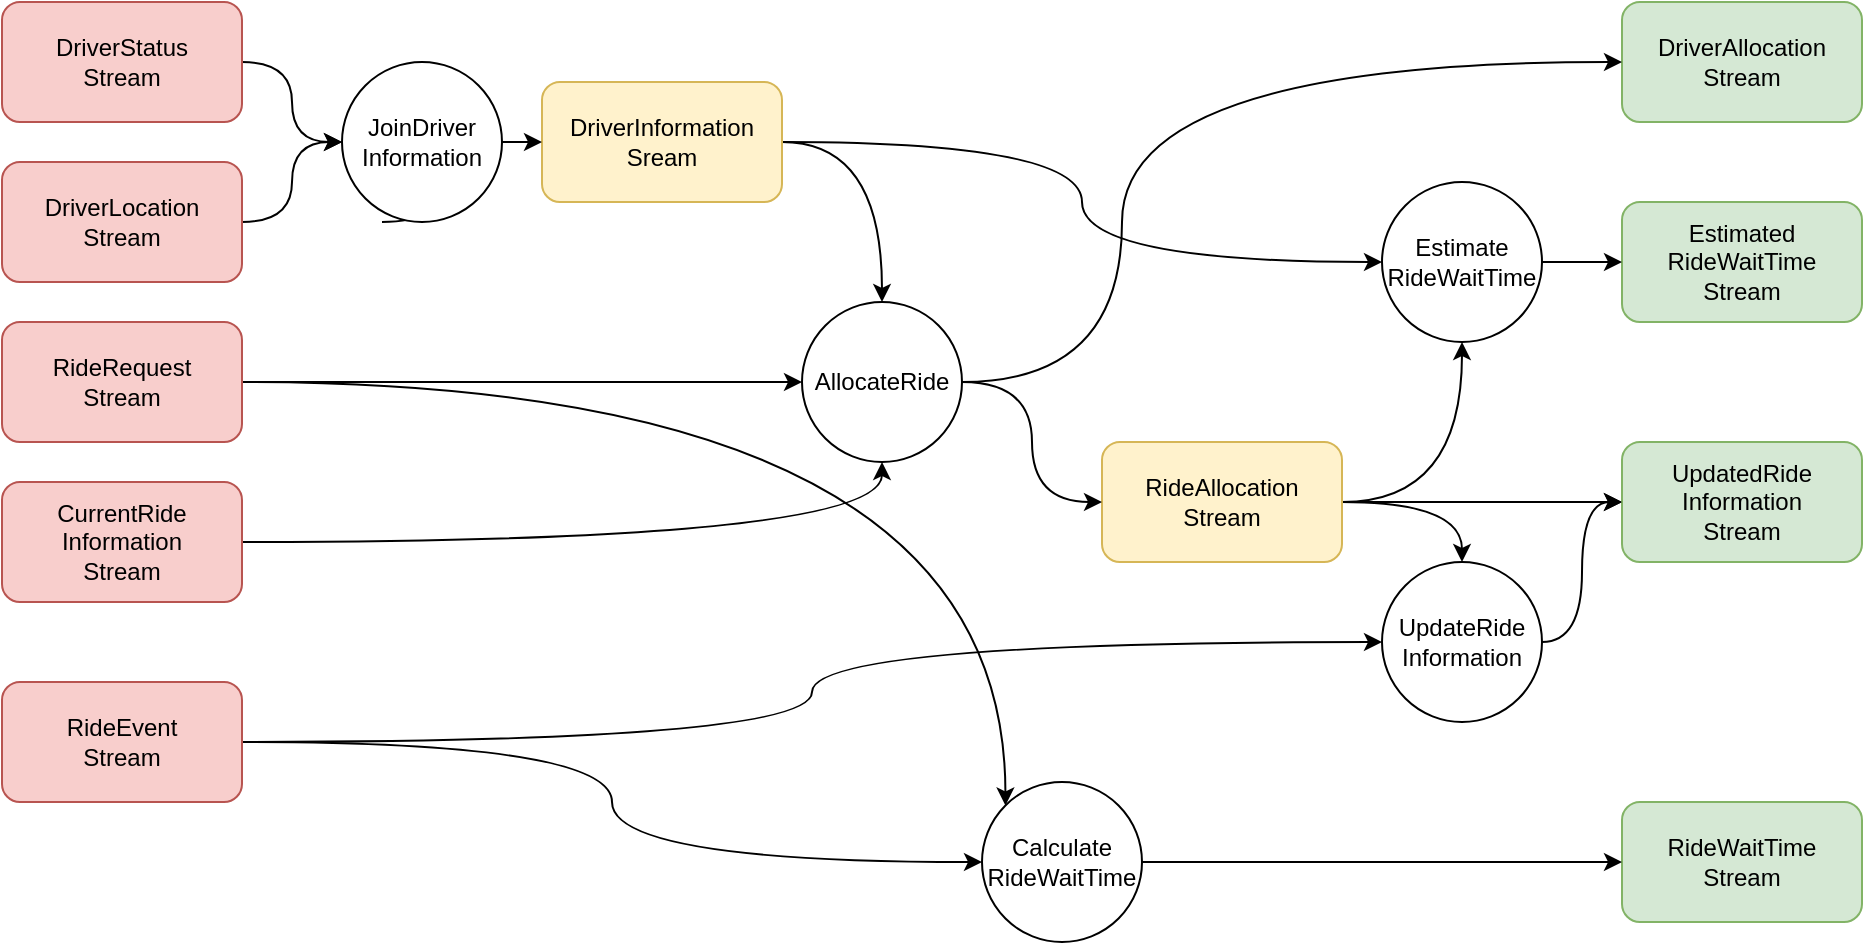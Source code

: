 <mxfile version="14.6.11" type="device"><diagram id="JLejQ_-pHV9k79WDn4vu" name="Page-1"><mxGraphModel dx="1038" dy="536" grid="1" gridSize="10" guides="1" tooltips="1" connect="1" arrows="1" fold="1" page="1" pageScale="1" pageWidth="827" pageHeight="1169" math="0" shadow="0"><root><mxCell id="0"/><mxCell id="1" parent="0"/><mxCell id="Sl7s-AR7URShg2lnCUr_-16" style="edgeStyle=orthogonalEdgeStyle;rounded=0;orthogonalLoop=1;jettySize=auto;html=1;" edge="1" parent="1" target="Sl7s-AR7URShg2lnCUr_-2"><mxGeometry relative="1" as="geometry"><mxPoint x="95" y="50" as="sourcePoint"/></mxGeometry></mxCell><mxCell id="Sl7s-AR7URShg2lnCUr_-19" style="edgeStyle=orthogonalEdgeStyle;rounded=0;orthogonalLoop=1;jettySize=auto;html=1;curved=1;" edge="1" parent="1" target="Sl7s-AR7URShg2lnCUr_-3"><mxGeometry relative="1" as="geometry"><mxPoint x="230" y="150" as="sourcePoint"/></mxGeometry></mxCell><mxCell id="Sl7s-AR7URShg2lnCUr_-20" style="edgeStyle=orthogonalEdgeStyle;rounded=0;orthogonalLoop=1;jettySize=auto;html=1;entryX=0;entryY=0.5;entryDx=0;entryDy=0;curved=1;" edge="1" parent="1" target="Sl7s-AR7URShg2lnCUr_-4"><mxGeometry relative="1" as="geometry"><mxPoint x="230" y="150" as="sourcePoint"/></mxGeometry></mxCell><mxCell id="Sl7s-AR7URShg2lnCUr_-29" style="edgeStyle=orthogonalEdgeStyle;rounded=0;orthogonalLoop=1;jettySize=auto;html=1;curved=1;" edge="1" parent="1" target="Sl7s-AR7URShg2lnCUr_-3"><mxGeometry relative="1" as="geometry"><mxPoint x="230" y="150" as="sourcePoint"/><mxPoint x="290" y="110" as="targetPoint"/><Array as="points"><mxPoint x="260" y="150"/><mxPoint x="260" y="110"/></Array></mxGeometry></mxCell><mxCell id="Sl7s-AR7URShg2lnCUr_-54" style="edgeStyle=orthogonalEdgeStyle;curved=1;rounded=0;orthogonalLoop=1;jettySize=auto;html=1;" edge="1" parent="1" source="Sl7s-AR7URShg2lnCUr_-40" target="Sl7s-AR7URShg2lnCUr_-50"><mxGeometry relative="1" as="geometry"/></mxCell><mxCell id="Sl7s-AR7URShg2lnCUr_-40" value="&lt;div&gt;DriverStatus&lt;/div&gt;&lt;div&gt;Stream&lt;/div&gt;" style="rounded=1;whiteSpace=wrap;html=1;fillColor=#f8cecc;strokeColor=#b85450;" vertex="1" parent="1"><mxGeometry x="40" y="40" width="120" height="60" as="geometry"/></mxCell><mxCell id="Sl7s-AR7URShg2lnCUr_-55" style="edgeStyle=orthogonalEdgeStyle;curved=1;rounded=0;orthogonalLoop=1;jettySize=auto;html=1;" edge="1" parent="1" source="Sl7s-AR7URShg2lnCUr_-41" target="Sl7s-AR7URShg2lnCUr_-50"><mxGeometry relative="1" as="geometry"/></mxCell><mxCell id="Sl7s-AR7URShg2lnCUr_-41" value="&lt;div&gt;DriverLocation&lt;/div&gt;&lt;div&gt;Stream&lt;br&gt;&lt;/div&gt;" style="rounded=1;whiteSpace=wrap;html=1;fillColor=#f8cecc;strokeColor=#b85450;" vertex="1" parent="1"><mxGeometry x="40" y="120" width="120" height="60" as="geometry"/></mxCell><mxCell id="Sl7s-AR7URShg2lnCUr_-58" style="edgeStyle=orthogonalEdgeStyle;curved=1;rounded=0;orthogonalLoop=1;jettySize=auto;html=1;" edge="1" parent="1" source="Sl7s-AR7URShg2lnCUr_-42" target="Sl7s-AR7URShg2lnCUr_-51"><mxGeometry relative="1" as="geometry"/></mxCell><mxCell id="Sl7s-AR7URShg2lnCUr_-65" style="edgeStyle=orthogonalEdgeStyle;curved=1;rounded=0;orthogonalLoop=1;jettySize=auto;html=1;entryX=0;entryY=0;entryDx=0;entryDy=0;" edge="1" parent="1" source="Sl7s-AR7URShg2lnCUr_-42" target="Sl7s-AR7URShg2lnCUr_-52"><mxGeometry relative="1" as="geometry"/></mxCell><mxCell id="Sl7s-AR7URShg2lnCUr_-42" value="&lt;div&gt;RideRequest&lt;/div&gt;&lt;div&gt;Stream&lt;br&gt;&lt;/div&gt;" style="rounded=1;whiteSpace=wrap;html=1;fillColor=#f8cecc;strokeColor=#b85450;" vertex="1" parent="1"><mxGeometry x="40" y="200" width="120" height="60" as="geometry"/></mxCell><mxCell id="Sl7s-AR7URShg2lnCUr_-59" style="edgeStyle=orthogonalEdgeStyle;curved=1;rounded=0;orthogonalLoop=1;jettySize=auto;html=1;" edge="1" parent="1" source="Sl7s-AR7URShg2lnCUr_-43" target="Sl7s-AR7URShg2lnCUr_-51"><mxGeometry relative="1" as="geometry"/></mxCell><mxCell id="Sl7s-AR7URShg2lnCUr_-43" value="&lt;div&gt;CurrentRide&lt;/div&gt;&lt;div&gt;Information&lt;/div&gt;&lt;div&gt;Stream&lt;br&gt;&lt;/div&gt;" style="rounded=1;whiteSpace=wrap;html=1;fillColor=#f8cecc;strokeColor=#b85450;" vertex="1" parent="1"><mxGeometry x="40" y="280" width="120" height="60" as="geometry"/></mxCell><mxCell id="Sl7s-AR7URShg2lnCUr_-63" style="edgeStyle=orthogonalEdgeStyle;curved=1;rounded=0;orthogonalLoop=1;jettySize=auto;html=1;entryX=0;entryY=0.5;entryDx=0;entryDy=0;" edge="1" parent="1" source="Sl7s-AR7URShg2lnCUr_-44" target="Sl7s-AR7URShg2lnCUr_-53"><mxGeometry relative="1" as="geometry"/></mxCell><mxCell id="Sl7s-AR7URShg2lnCUr_-64" style="edgeStyle=orthogonalEdgeStyle;curved=1;rounded=0;orthogonalLoop=1;jettySize=auto;html=1;" edge="1" parent="1" source="Sl7s-AR7URShg2lnCUr_-44" target="Sl7s-AR7URShg2lnCUr_-52"><mxGeometry relative="1" as="geometry"/></mxCell><mxCell id="Sl7s-AR7URShg2lnCUr_-44" value="&lt;div&gt;RideEvent&lt;/div&gt;&lt;div&gt;Stream&lt;br&gt;&lt;/div&gt;" style="rounded=1;whiteSpace=wrap;html=1;fillColor=#f8cecc;strokeColor=#b85450;" vertex="1" parent="1"><mxGeometry x="40" y="380" width="120" height="60" as="geometry"/></mxCell><mxCell id="Sl7s-AR7URShg2lnCUr_-57" style="edgeStyle=orthogonalEdgeStyle;curved=1;rounded=0;orthogonalLoop=1;jettySize=auto;html=1;entryX=0.5;entryY=0;entryDx=0;entryDy=0;" edge="1" parent="1" source="Sl7s-AR7URShg2lnCUr_-45" target="Sl7s-AR7URShg2lnCUr_-51"><mxGeometry relative="1" as="geometry"/></mxCell><mxCell id="Sl7s-AR7URShg2lnCUr_-74" style="edgeStyle=orthogonalEdgeStyle;curved=1;rounded=0;orthogonalLoop=1;jettySize=auto;html=1;" edge="1" parent="1" source="Sl7s-AR7URShg2lnCUr_-45" target="Sl7s-AR7URShg2lnCUr_-70"><mxGeometry relative="1" as="geometry"/></mxCell><mxCell id="Sl7s-AR7URShg2lnCUr_-45" value="&lt;div&gt;DriverInformation&lt;/div&gt;&lt;div&gt;Sream&lt;br&gt;&lt;/div&gt;" style="rounded=1;whiteSpace=wrap;html=1;fillColor=#fff2cc;strokeColor=#d6b656;" vertex="1" parent="1"><mxGeometry x="310" y="80" width="120" height="60" as="geometry"/></mxCell><mxCell id="Sl7s-AR7URShg2lnCUr_-62" style="edgeStyle=orthogonalEdgeStyle;curved=1;rounded=0;orthogonalLoop=1;jettySize=auto;html=1;entryX=0.5;entryY=0;entryDx=0;entryDy=0;" edge="1" parent="1" source="Sl7s-AR7URShg2lnCUr_-46" target="Sl7s-AR7URShg2lnCUr_-53"><mxGeometry relative="1" as="geometry"/></mxCell><mxCell id="Sl7s-AR7URShg2lnCUr_-68" style="edgeStyle=orthogonalEdgeStyle;curved=1;rounded=0;orthogonalLoop=1;jettySize=auto;html=1;" edge="1" parent="1" source="Sl7s-AR7URShg2lnCUr_-46" target="Sl7s-AR7URShg2lnCUr_-48"><mxGeometry relative="1" as="geometry"/></mxCell><mxCell id="Sl7s-AR7URShg2lnCUr_-73" style="edgeStyle=orthogonalEdgeStyle;curved=1;rounded=0;orthogonalLoop=1;jettySize=auto;html=1;" edge="1" parent="1" source="Sl7s-AR7URShg2lnCUr_-46" target="Sl7s-AR7URShg2lnCUr_-70"><mxGeometry relative="1" as="geometry"/></mxCell><mxCell id="Sl7s-AR7URShg2lnCUr_-46" value="&lt;div&gt;RideAllocation&lt;/div&gt;&lt;div&gt;Stream&lt;br&gt;&lt;/div&gt;" style="rounded=1;whiteSpace=wrap;html=1;fillColor=#fff2cc;strokeColor=#d6b656;" vertex="1" parent="1"><mxGeometry x="590" y="260" width="120" height="60" as="geometry"/></mxCell><mxCell id="Sl7s-AR7URShg2lnCUr_-47" value="&lt;div&gt;DriverAllocation&lt;/div&gt;&lt;div&gt;Stream&lt;br&gt;&lt;/div&gt;" style="rounded=1;whiteSpace=wrap;html=1;fillColor=#d5e8d4;strokeColor=#82b366;" vertex="1" parent="1"><mxGeometry x="850" y="40" width="120" height="60" as="geometry"/></mxCell><mxCell id="Sl7s-AR7URShg2lnCUr_-48" value="&lt;div&gt;UpdatedRide&lt;/div&gt;&lt;div&gt;Information&lt;br&gt;&lt;/div&gt;&lt;div&gt;Stream&lt;/div&gt;" style="rounded=1;whiteSpace=wrap;html=1;fillColor=#d5e8d4;strokeColor=#82b366;" vertex="1" parent="1"><mxGeometry x="850" y="260" width="120" height="60" as="geometry"/></mxCell><mxCell id="Sl7s-AR7URShg2lnCUr_-49" value="&lt;div&gt;RideWaitTime&lt;/div&gt;&lt;div&gt;Stream&lt;br&gt;&lt;/div&gt;" style="rounded=1;whiteSpace=wrap;html=1;fillColor=#d5e8d4;strokeColor=#82b366;" vertex="1" parent="1"><mxGeometry x="850" y="440" width="120" height="60" as="geometry"/></mxCell><mxCell id="Sl7s-AR7URShg2lnCUr_-56" style="edgeStyle=orthogonalEdgeStyle;curved=1;rounded=0;orthogonalLoop=1;jettySize=auto;html=1;" edge="1" parent="1" source="Sl7s-AR7URShg2lnCUr_-50" target="Sl7s-AR7URShg2lnCUr_-45"><mxGeometry relative="1" as="geometry"/></mxCell><mxCell id="Sl7s-AR7URShg2lnCUr_-50" value="&lt;div&gt;JoinDriver&lt;/div&gt;&lt;div&gt;Information&lt;br&gt;&lt;/div&gt;" style="ellipse;whiteSpace=wrap;html=1;aspect=fixed;" vertex="1" parent="1"><mxGeometry x="210" y="70" width="80" height="80" as="geometry"/></mxCell><mxCell id="Sl7s-AR7URShg2lnCUr_-60" style="edgeStyle=orthogonalEdgeStyle;curved=1;rounded=0;orthogonalLoop=1;jettySize=auto;html=1;entryX=0;entryY=0.5;entryDx=0;entryDy=0;" edge="1" parent="1" source="Sl7s-AR7URShg2lnCUr_-51" target="Sl7s-AR7URShg2lnCUr_-47"><mxGeometry relative="1" as="geometry"><Array as="points"><mxPoint x="600" y="230"/><mxPoint x="600" y="70"/></Array></mxGeometry></mxCell><mxCell id="Sl7s-AR7URShg2lnCUr_-61" style="edgeStyle=orthogonalEdgeStyle;curved=1;rounded=0;orthogonalLoop=1;jettySize=auto;html=1;entryX=0;entryY=0.5;entryDx=0;entryDy=0;" edge="1" parent="1" source="Sl7s-AR7URShg2lnCUr_-51" target="Sl7s-AR7URShg2lnCUr_-46"><mxGeometry relative="1" as="geometry"/></mxCell><mxCell id="Sl7s-AR7URShg2lnCUr_-51" value="AllocateRide" style="ellipse;whiteSpace=wrap;html=1;aspect=fixed;" vertex="1" parent="1"><mxGeometry x="440" y="190" width="80" height="80" as="geometry"/></mxCell><mxCell id="Sl7s-AR7URShg2lnCUr_-66" style="edgeStyle=orthogonalEdgeStyle;curved=1;rounded=0;orthogonalLoop=1;jettySize=auto;html=1;" edge="1" parent="1" source="Sl7s-AR7URShg2lnCUr_-52" target="Sl7s-AR7URShg2lnCUr_-49"><mxGeometry relative="1" as="geometry"/></mxCell><mxCell id="Sl7s-AR7URShg2lnCUr_-52" value="&lt;div&gt;Calculate&lt;/div&gt;&lt;div&gt;RideWaitTime&lt;/div&gt;" style="ellipse;whiteSpace=wrap;html=1;aspect=fixed;" vertex="1" parent="1"><mxGeometry x="530" y="430" width="80" height="80" as="geometry"/></mxCell><mxCell id="Sl7s-AR7URShg2lnCUr_-67" style="edgeStyle=orthogonalEdgeStyle;curved=1;rounded=0;orthogonalLoop=1;jettySize=auto;html=1;" edge="1" parent="1" source="Sl7s-AR7URShg2lnCUr_-53" target="Sl7s-AR7URShg2lnCUr_-48"><mxGeometry relative="1" as="geometry"/></mxCell><mxCell id="Sl7s-AR7URShg2lnCUr_-53" value="&lt;div&gt;UpdateRide&lt;/div&gt;&lt;div&gt;Information&lt;br&gt;&lt;/div&gt;" style="ellipse;whiteSpace=wrap;html=1;aspect=fixed;" vertex="1" parent="1"><mxGeometry x="730" y="320" width="80" height="80" as="geometry"/></mxCell><mxCell id="Sl7s-AR7URShg2lnCUr_-69" value="&lt;div&gt;Estimated&lt;/div&gt;&lt;div&gt;RideWaitTime&lt;/div&gt;&lt;div&gt;Stream&lt;/div&gt;" style="rounded=1;whiteSpace=wrap;html=1;fillColor=#d5e8d4;strokeColor=#82b366;" vertex="1" parent="1"><mxGeometry x="850" y="140" width="120" height="60" as="geometry"/></mxCell><mxCell id="Sl7s-AR7URShg2lnCUr_-71" style="edgeStyle=orthogonalEdgeStyle;curved=1;rounded=0;orthogonalLoop=1;jettySize=auto;html=1;" edge="1" parent="1" source="Sl7s-AR7URShg2lnCUr_-70" target="Sl7s-AR7URShg2lnCUr_-69"><mxGeometry relative="1" as="geometry"/></mxCell><mxCell id="Sl7s-AR7URShg2lnCUr_-70" value="&lt;div&gt;Estimate&lt;/div&gt;&lt;div&gt;RideWaitTime&lt;br&gt;&lt;/div&gt;" style="ellipse;whiteSpace=wrap;html=1;aspect=fixed;" vertex="1" parent="1"><mxGeometry x="730" y="130" width="80" height="80" as="geometry"/></mxCell></root></mxGraphModel></diagram></mxfile>